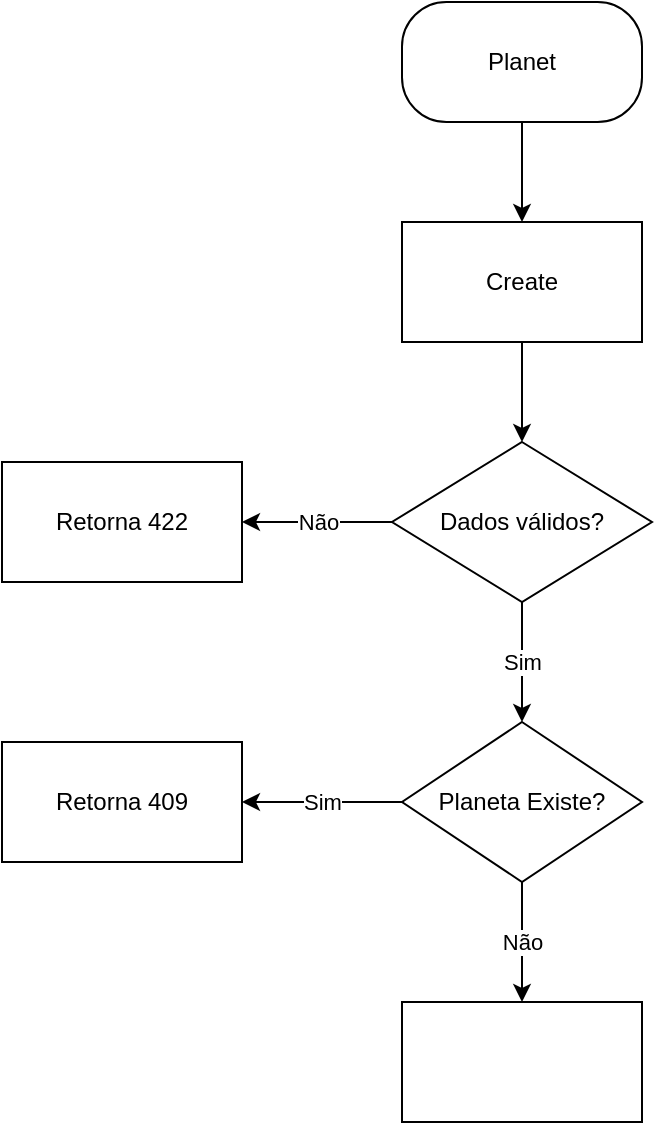 <mxfile>
    <diagram id="oG7ebjWg1e0p80K9wdPC" name="Página-1">
        <mxGraphModel dx="678" dy="283" grid="1" gridSize="10" guides="1" tooltips="1" connect="1" arrows="1" fold="1" page="1" pageScale="1" pageWidth="900" pageHeight="1600" math="0" shadow="0">
            <root>
                <mxCell id="0"/>
                <mxCell id="1" parent="0"/>
                <mxCell id="4" value="" style="edgeStyle=none;html=1;" edge="1" parent="1" source="2" target="3">
                    <mxGeometry relative="1" as="geometry"/>
                </mxCell>
                <mxCell id="2" value="Planet" style="rounded=1;whiteSpace=wrap;html=1;arcSize=37;" vertex="1" parent="1">
                    <mxGeometry x="320" y="10" width="120" height="60" as="geometry"/>
                </mxCell>
                <mxCell id="6" value="" style="edgeStyle=none;html=1;" edge="1" parent="1" source="3" target="5">
                    <mxGeometry relative="1" as="geometry"/>
                </mxCell>
                <mxCell id="3" value="Create" style="rounded=0;whiteSpace=wrap;html=1;" vertex="1" parent="1">
                    <mxGeometry x="320" y="120" width="120" height="60" as="geometry"/>
                </mxCell>
                <mxCell id="5" value="Dados válidos?" style="rhombus;whiteSpace=wrap;html=1;" vertex="1" parent="1">
                    <mxGeometry x="315" y="230" width="130" height="80" as="geometry"/>
                </mxCell>
                <mxCell id="7" value="Retorna 422" style="rounded=0;whiteSpace=wrap;html=1;" vertex="1" parent="1">
                    <mxGeometry x="120" y="240" width="120" height="60" as="geometry"/>
                </mxCell>
                <mxCell id="13" value="" style="endArrow=classic;html=1;exitX=0;exitY=0.5;exitDx=0;exitDy=0;entryX=1;entryY=0.5;entryDx=0;entryDy=0;" edge="1" parent="1" source="5" target="7">
                    <mxGeometry relative="1" as="geometry">
                        <mxPoint x="510" y="260" as="sourcePoint"/>
                        <mxPoint x="610" y="260" as="targetPoint"/>
                    </mxGeometry>
                </mxCell>
                <mxCell id="14" value="Não" style="edgeLabel;resizable=0;html=1;align=center;verticalAlign=middle;" connectable="0" vertex="1" parent="13">
                    <mxGeometry relative="1" as="geometry"/>
                </mxCell>
                <mxCell id="15" value="Planeta Existe?" style="rhombus;whiteSpace=wrap;html=1;" vertex="1" parent="1">
                    <mxGeometry x="320" y="370" width="120" height="80" as="geometry"/>
                </mxCell>
                <mxCell id="16" value="" style="endArrow=classic;html=1;exitX=0.5;exitY=1;exitDx=0;exitDy=0;entryX=0.5;entryY=0;entryDx=0;entryDy=0;" edge="1" parent="1" source="5" target="15">
                    <mxGeometry relative="1" as="geometry">
                        <mxPoint x="325" y="280" as="sourcePoint"/>
                        <mxPoint x="250" y="280" as="targetPoint"/>
                    </mxGeometry>
                </mxCell>
                <mxCell id="17" value="Sim" style="edgeLabel;resizable=0;html=1;align=center;verticalAlign=middle;" connectable="0" vertex="1" parent="16">
                    <mxGeometry relative="1" as="geometry"/>
                </mxCell>
                <mxCell id="18" value="Retorna 409" style="rounded=0;whiteSpace=wrap;html=1;" vertex="1" parent="1">
                    <mxGeometry x="120" y="380" width="120" height="60" as="geometry"/>
                </mxCell>
                <mxCell id="19" value="" style="endArrow=classic;html=1;exitX=0;exitY=0.5;exitDx=0;exitDy=0;entryX=1;entryY=0.5;entryDx=0;entryDy=0;" edge="1" parent="1" target="18" source="15">
                    <mxGeometry relative="1" as="geometry">
                        <mxPoint x="315" y="410" as="sourcePoint"/>
                        <mxPoint x="610" y="400" as="targetPoint"/>
                    </mxGeometry>
                </mxCell>
                <mxCell id="20" value="Sim" style="edgeLabel;resizable=0;html=1;align=center;verticalAlign=middle;" connectable="0" vertex="1" parent="19">
                    <mxGeometry relative="1" as="geometry"/>
                </mxCell>
                <mxCell id="21" value="" style="endArrow=classic;html=1;exitX=0.5;exitY=1;exitDx=0;exitDy=0;entryX=0.5;entryY=0;entryDx=0;entryDy=0;" edge="1" parent="1" source="15" target="23">
                    <mxGeometry relative="1" as="geometry">
                        <mxPoint x="379.71" y="460" as="sourcePoint"/>
                        <mxPoint x="380" y="510" as="targetPoint"/>
                    </mxGeometry>
                </mxCell>
                <mxCell id="22" value="Não" style="edgeLabel;resizable=0;html=1;align=center;verticalAlign=middle;" connectable="0" vertex="1" parent="21">
                    <mxGeometry relative="1" as="geometry"/>
                </mxCell>
                <mxCell id="23" value="" style="rounded=0;whiteSpace=wrap;html=1;" vertex="1" parent="1">
                    <mxGeometry x="320" y="510" width="120" height="60" as="geometry"/>
                </mxCell>
            </root>
        </mxGraphModel>
    </diagram>
</mxfile>